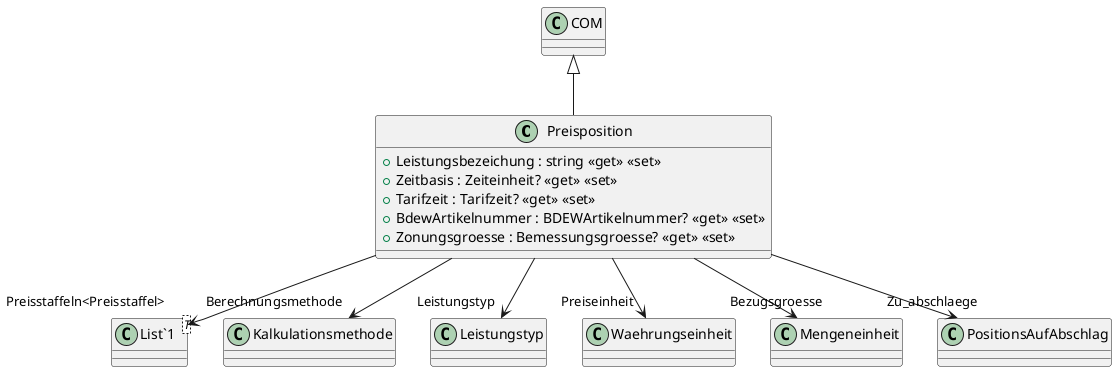 @startuml
class Preisposition {
    + Leistungsbezeichung : string <<get>> <<set>>
    + Zeitbasis : Zeiteinheit? <<get>> <<set>>
    + Tarifzeit : Tarifzeit? <<get>> <<set>>
    + BdewArtikelnummer : BDEWArtikelnummer? <<get>> <<set>>
    + Zonungsgroesse : Bemessungsgroesse? <<get>> <<set>>
}
class "List`1"<T> {
}
COM <|-- Preisposition
Preisposition --> "Berechnungsmethode" Kalkulationsmethode
Preisposition --> "Leistungstyp" Leistungstyp
Preisposition --> "Preiseinheit" Waehrungseinheit
Preisposition --> "Bezugsgroesse" Mengeneinheit
Preisposition --> "Zu_abschlaege" PositionsAufAbschlag
Preisposition --> "Preisstaffeln<Preisstaffel>" "List`1"
@enduml
